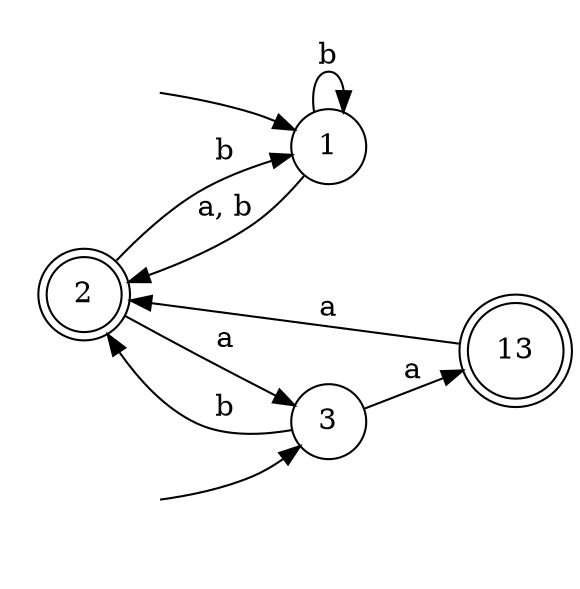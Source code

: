digraph finite_state_machine { rankdir=LR
	node [shape=doublecircle]
	"2"
	"13"

	node [shape=circle]
	fake0 [style=invisible]
	fake0 -> "1"
	fake1 [style=invisible]
	fake1 -> "3"

	"1" -> "2" [label="a, b"] 
	"1" -> "1" [label="b"] 
	"2" -> "1" [label="b"] 
	"2" -> "3" [label="a"] 
	"3" -> "2" [label="b"] 
	"3" -> "13" [label="a"] 
	"13" -> "2" [label="a"] 
}
